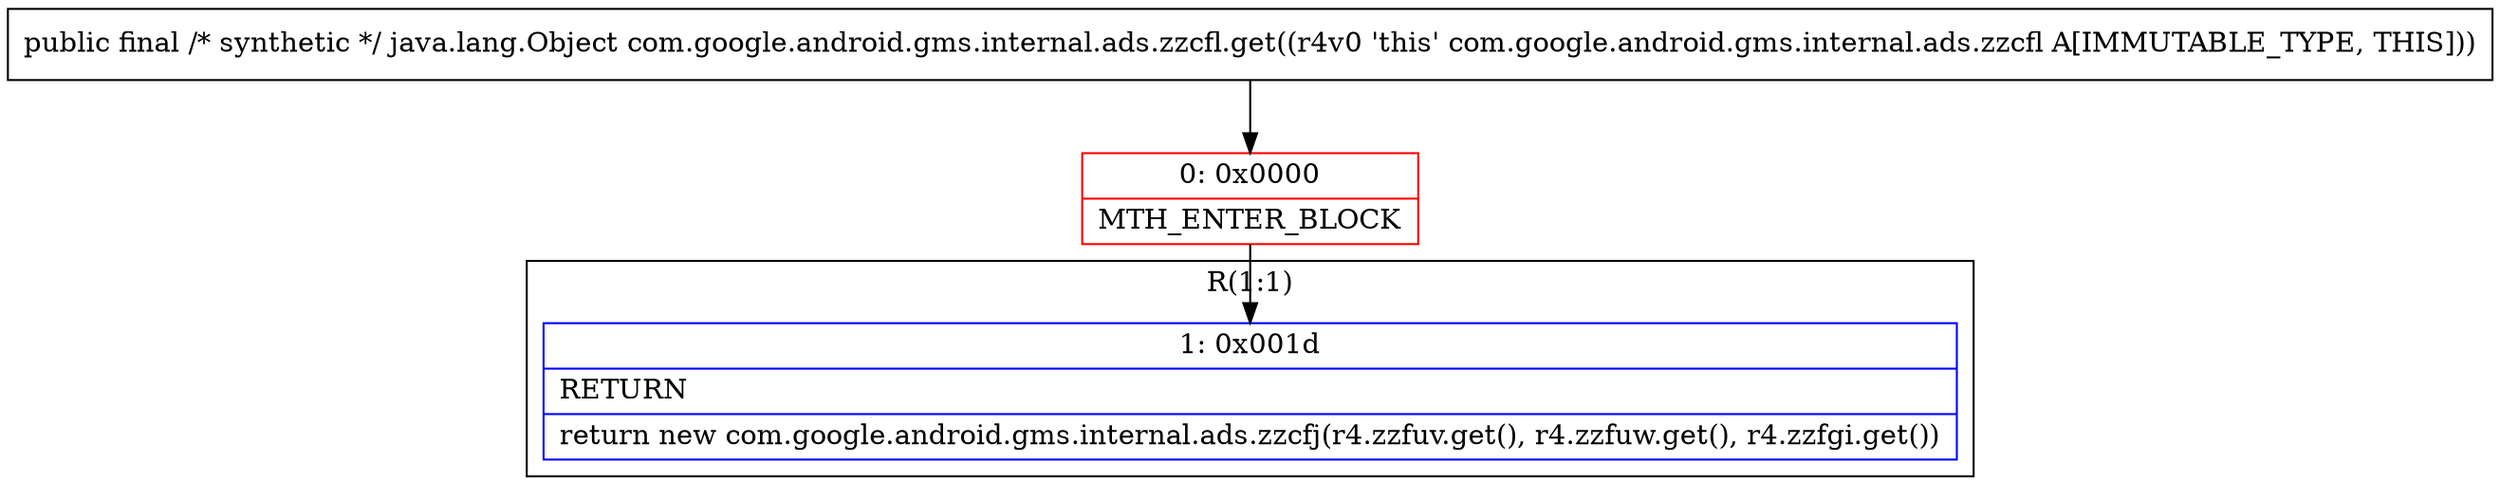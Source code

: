 digraph "CFG forcom.google.android.gms.internal.ads.zzcfl.get()Ljava\/lang\/Object;" {
subgraph cluster_Region_1581720338 {
label = "R(1:1)";
node [shape=record,color=blue];
Node_1 [shape=record,label="{1\:\ 0x001d|RETURN\l|return new com.google.android.gms.internal.ads.zzcfj(r4.zzfuv.get(), r4.zzfuw.get(), r4.zzfgi.get())\l}"];
}
Node_0 [shape=record,color=red,label="{0\:\ 0x0000|MTH_ENTER_BLOCK\l}"];
MethodNode[shape=record,label="{public final \/* synthetic *\/ java.lang.Object com.google.android.gms.internal.ads.zzcfl.get((r4v0 'this' com.google.android.gms.internal.ads.zzcfl A[IMMUTABLE_TYPE, THIS])) }"];
MethodNode -> Node_0;
Node_0 -> Node_1;
}

